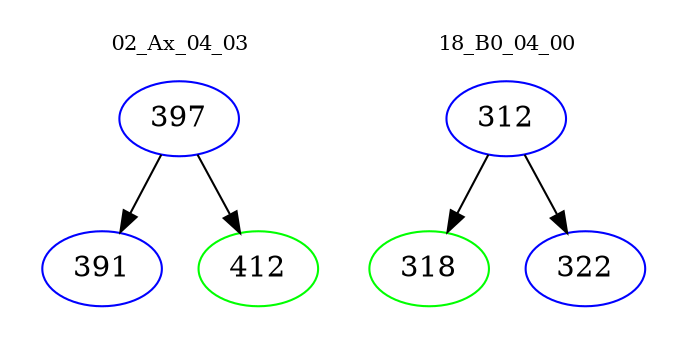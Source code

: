 digraph{
subgraph cluster_0 {
color = white
label = "02_Ax_04_03";
fontsize=10;
T0_397 [label="397", color="blue"]
T0_397 -> T0_391 [color="black"]
T0_391 [label="391", color="blue"]
T0_397 -> T0_412 [color="black"]
T0_412 [label="412", color="green"]
}
subgraph cluster_1 {
color = white
label = "18_B0_04_00";
fontsize=10;
T1_312 [label="312", color="blue"]
T1_312 -> T1_318 [color="black"]
T1_318 [label="318", color="green"]
T1_312 -> T1_322 [color="black"]
T1_322 [label="322", color="blue"]
}
}
